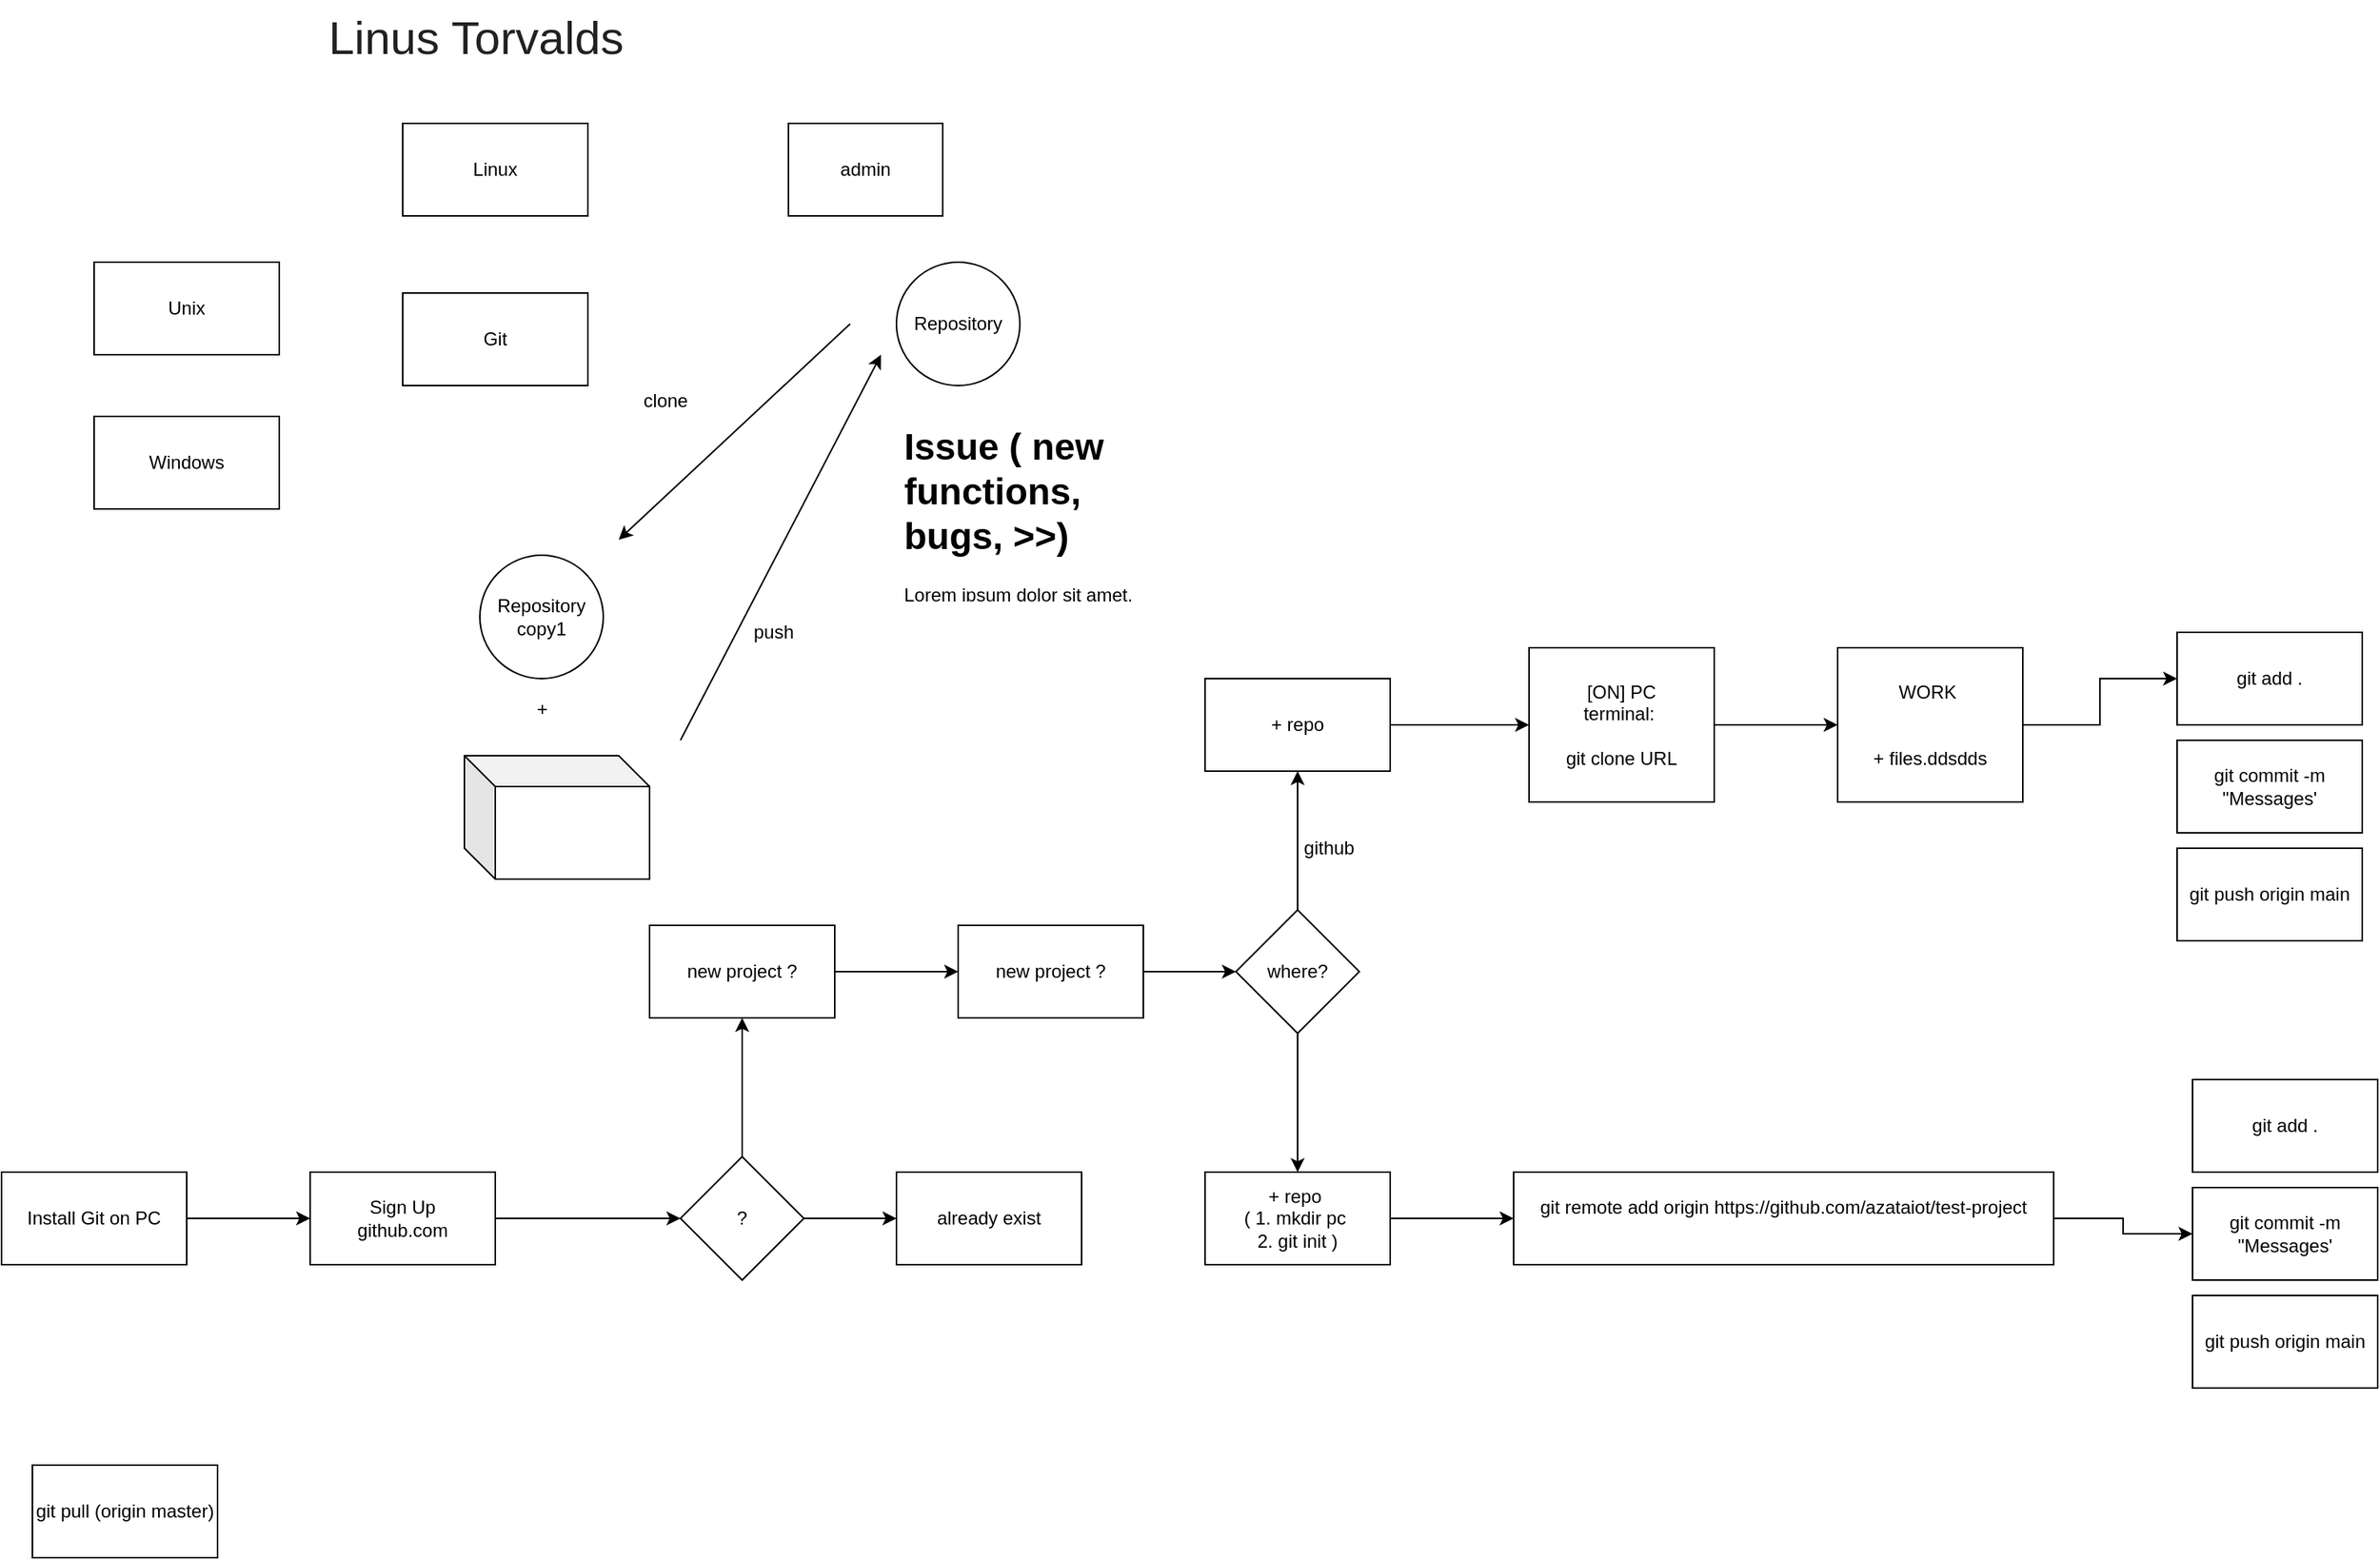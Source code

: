 <mxfile version="14.8.0" type="device"><diagram id="8ylf6y1e98fMfvsC3Goi" name="Page-1"><mxGraphModel dx="936" dy="607" grid="1" gridSize="10" guides="1" tooltips="1" connect="1" arrows="1" fold="1" page="1" pageScale="1" pageWidth="827" pageHeight="1169" math="0" shadow="0"><root><mxCell id="0"/><mxCell id="1" parent="0"/><mxCell id="X9ArMXn0nNrIgnGy2Vq9-1" value="Unix" style="rounded=0;whiteSpace=wrap;html=1;" vertex="1" parent="1"><mxGeometry x="80" y="220" width="120" height="60" as="geometry"/></mxCell><mxCell id="X9ArMXn0nNrIgnGy2Vq9-2" value="Windows" style="rounded=0;whiteSpace=wrap;html=1;" vertex="1" parent="1"><mxGeometry x="80" y="320" width="120" height="60" as="geometry"/></mxCell><mxCell id="X9ArMXn0nNrIgnGy2Vq9-3" value="Linux" style="rounded=0;whiteSpace=wrap;html=1;" vertex="1" parent="1"><mxGeometry x="280" y="130" width="120" height="60" as="geometry"/></mxCell><mxCell id="X9ArMXn0nNrIgnGy2Vq9-4" value="&lt;span style=&quot;color: rgb(32, 33, 36); font-family: &amp;quot;google sans&amp;quot;, arial, sans-serif; font-size: 30px; font-style: normal; font-weight: 400; letter-spacing: normal; text-align: left; text-indent: 0px; text-transform: none; word-spacing: 0px; background-color: rgb(255, 255, 255); display: inline; float: none;&quot;&gt;Linus Torvalds&lt;/span&gt;" style="text;whiteSpace=wrap;html=1;" vertex="1" parent="1"><mxGeometry x="230" y="50" width="220" height="30" as="geometry"/></mxCell><mxCell id="X9ArMXn0nNrIgnGy2Vq9-5" value="Git" style="rounded=0;whiteSpace=wrap;html=1;" vertex="1" parent="1"><mxGeometry x="280" y="240" width="120" height="60" as="geometry"/></mxCell><mxCell id="X9ArMXn0nNrIgnGy2Vq9-8" value="Repository" style="ellipse;whiteSpace=wrap;html=1;aspect=fixed;" vertex="1" parent="1"><mxGeometry x="600" y="220" width="80" height="80" as="geometry"/></mxCell><mxCell id="X9ArMXn0nNrIgnGy2Vq9-9" value="admin" style="rounded=0;whiteSpace=wrap;html=1;" vertex="1" parent="1"><mxGeometry x="530" y="130" width="100" height="60" as="geometry"/></mxCell><mxCell id="X9ArMXn0nNrIgnGy2Vq9-11" value="&lt;h1&gt;Issue ( new functions, bugs, &amp;gt;&amp;gt;)&lt;/h1&gt;&lt;p&gt;Lorem ipsum dolor sit amet, consectetur adipisicing elit, sed do eiusmod tempor incididunt ut labore et dolore magna aliqua.&lt;/p&gt;" style="text;html=1;strokeColor=none;fillColor=none;spacing=5;spacingTop=-20;whiteSpace=wrap;overflow=hidden;rounded=0;" vertex="1" parent="1"><mxGeometry x="600" y="320" width="190" height="120" as="geometry"/></mxCell><mxCell id="X9ArMXn0nNrIgnGy2Vq9-15" value="" style="endArrow=classic;html=1;" edge="1" parent="1"><mxGeometry width="50" height="50" relative="1" as="geometry"><mxPoint x="570" y="260" as="sourcePoint"/><mxPoint x="420" y="400" as="targetPoint"/></mxGeometry></mxCell><mxCell id="X9ArMXn0nNrIgnGy2Vq9-16" value="clone" style="text;html=1;align=center;verticalAlign=middle;resizable=0;points=[];autosize=1;strokeColor=none;" vertex="1" parent="1"><mxGeometry x="430" y="300" width="40" height="20" as="geometry"/></mxCell><mxCell id="X9ArMXn0nNrIgnGy2Vq9-18" value="" style="group" vertex="1" connectable="0" parent="1"><mxGeometry x="320" y="410" width="120" height="210" as="geometry"/></mxCell><mxCell id="X9ArMXn0nNrIgnGy2Vq9-10" value="Repository copy1" style="ellipse;whiteSpace=wrap;html=1;aspect=fixed;" vertex="1" parent="X9ArMXn0nNrIgnGy2Vq9-18"><mxGeometry x="10" width="80" height="80" as="geometry"/></mxCell><mxCell id="X9ArMXn0nNrIgnGy2Vq9-12" value="" style="shape=cube;whiteSpace=wrap;html=1;boundedLbl=1;backgroundOutline=1;darkOpacity=0.05;darkOpacity2=0.1;" vertex="1" parent="X9ArMXn0nNrIgnGy2Vq9-18"><mxGeometry y="130" width="120" height="80" as="geometry"/></mxCell><mxCell id="X9ArMXn0nNrIgnGy2Vq9-14" value="+" style="text;html=1;align=center;verticalAlign=middle;resizable=0;points=[];autosize=1;strokeColor=none;" vertex="1" parent="X9ArMXn0nNrIgnGy2Vq9-18"><mxGeometry x="40" y="90" width="20" height="20" as="geometry"/></mxCell><mxCell id="X9ArMXn0nNrIgnGy2Vq9-20" value="" style="endArrow=classic;html=1;" edge="1" parent="1"><mxGeometry width="50" height="50" relative="1" as="geometry"><mxPoint x="460" y="530" as="sourcePoint"/><mxPoint x="590" y="280" as="targetPoint"/></mxGeometry></mxCell><mxCell id="X9ArMXn0nNrIgnGy2Vq9-21" value="push" style="text;html=1;align=center;verticalAlign=middle;resizable=0;points=[];autosize=1;strokeColor=none;" vertex="1" parent="1"><mxGeometry x="500" y="450" width="40" height="20" as="geometry"/></mxCell><mxCell id="X9ArMXn0nNrIgnGy2Vq9-24" value="" style="edgeStyle=orthogonalEdgeStyle;rounded=0;orthogonalLoop=1;jettySize=auto;html=1;" edge="1" parent="1" source="X9ArMXn0nNrIgnGy2Vq9-22" target="X9ArMXn0nNrIgnGy2Vq9-23"><mxGeometry relative="1" as="geometry"/></mxCell><mxCell id="X9ArMXn0nNrIgnGy2Vq9-22" value="Install Git on PC" style="rounded=0;whiteSpace=wrap;html=1;" vertex="1" parent="1"><mxGeometry x="20" y="810" width="120" height="60" as="geometry"/></mxCell><mxCell id="X9ArMXn0nNrIgnGy2Vq9-26" value="" style="edgeStyle=orthogonalEdgeStyle;rounded=0;orthogonalLoop=1;jettySize=auto;html=1;" edge="1" parent="1" source="X9ArMXn0nNrIgnGy2Vq9-23"><mxGeometry relative="1" as="geometry"><mxPoint x="460" y="840" as="targetPoint"/></mxGeometry></mxCell><mxCell id="X9ArMXn0nNrIgnGy2Vq9-23" value="Sign Up&lt;br&gt;github.com" style="rounded=0;whiteSpace=wrap;html=1;" vertex="1" parent="1"><mxGeometry x="220" y="810" width="120" height="60" as="geometry"/></mxCell><mxCell id="X9ArMXn0nNrIgnGy2Vq9-29" value="" style="edgeStyle=orthogonalEdgeStyle;rounded=0;orthogonalLoop=1;jettySize=auto;html=1;" edge="1" parent="1" source="X9ArMXn0nNrIgnGy2Vq9-27" target="X9ArMXn0nNrIgnGy2Vq9-28"><mxGeometry relative="1" as="geometry"/></mxCell><mxCell id="X9ArMXn0nNrIgnGy2Vq9-31" value="" style="edgeStyle=orthogonalEdgeStyle;rounded=0;orthogonalLoop=1;jettySize=auto;html=1;" edge="1" parent="1" source="X9ArMXn0nNrIgnGy2Vq9-27" target="X9ArMXn0nNrIgnGy2Vq9-30"><mxGeometry relative="1" as="geometry"/></mxCell><mxCell id="X9ArMXn0nNrIgnGy2Vq9-27" value="?" style="rhombus;whiteSpace=wrap;html=1;" vertex="1" parent="1"><mxGeometry x="460" y="800" width="80" height="80" as="geometry"/></mxCell><mxCell id="X9ArMXn0nNrIgnGy2Vq9-33" value="" style="edgeStyle=orthogonalEdgeStyle;rounded=0;orthogonalLoop=1;jettySize=auto;html=1;" edge="1" parent="1" source="X9ArMXn0nNrIgnGy2Vq9-28" target="X9ArMXn0nNrIgnGy2Vq9-32"><mxGeometry relative="1" as="geometry"/></mxCell><mxCell id="X9ArMXn0nNrIgnGy2Vq9-28" value="new project ?" style="whiteSpace=wrap;html=1;" vertex="1" parent="1"><mxGeometry x="440" y="650" width="120" height="60" as="geometry"/></mxCell><mxCell id="X9ArMXn0nNrIgnGy2Vq9-30" value="already exist" style="whiteSpace=wrap;html=1;" vertex="1" parent="1"><mxGeometry x="600" y="810" width="120" height="60" as="geometry"/></mxCell><mxCell id="X9ArMXn0nNrIgnGy2Vq9-35" value="" style="edgeStyle=orthogonalEdgeStyle;rounded=0;orthogonalLoop=1;jettySize=auto;html=1;" edge="1" parent="1" source="X9ArMXn0nNrIgnGy2Vq9-32" target="X9ArMXn0nNrIgnGy2Vq9-34"><mxGeometry relative="1" as="geometry"/></mxCell><mxCell id="X9ArMXn0nNrIgnGy2Vq9-32" value="new project ?" style="whiteSpace=wrap;html=1;" vertex="1" parent="1"><mxGeometry x="640" y="650" width="120" height="60" as="geometry"/></mxCell><mxCell id="X9ArMXn0nNrIgnGy2Vq9-37" value="" style="edgeStyle=orthogonalEdgeStyle;rounded=0;orthogonalLoop=1;jettySize=auto;html=1;" edge="1" parent="1" source="X9ArMXn0nNrIgnGy2Vq9-34" target="X9ArMXn0nNrIgnGy2Vq9-36"><mxGeometry relative="1" as="geometry"/></mxCell><mxCell id="X9ArMXn0nNrIgnGy2Vq9-49" value="" style="edgeStyle=orthogonalEdgeStyle;rounded=0;orthogonalLoop=1;jettySize=auto;html=1;" edge="1" parent="1" source="X9ArMXn0nNrIgnGy2Vq9-34" target="X9ArMXn0nNrIgnGy2Vq9-48"><mxGeometry relative="1" as="geometry"/></mxCell><mxCell id="X9ArMXn0nNrIgnGy2Vq9-34" value="where?" style="rhombus;whiteSpace=wrap;html=1;" vertex="1" parent="1"><mxGeometry x="820" y="640" width="80" height="80" as="geometry"/></mxCell><mxCell id="X9ArMXn0nNrIgnGy2Vq9-40" value="" style="edgeStyle=orthogonalEdgeStyle;rounded=0;orthogonalLoop=1;jettySize=auto;html=1;" edge="1" parent="1" source="X9ArMXn0nNrIgnGy2Vq9-36" target="X9ArMXn0nNrIgnGy2Vq9-39"><mxGeometry relative="1" as="geometry"/></mxCell><mxCell id="X9ArMXn0nNrIgnGy2Vq9-36" value="+ repo" style="whiteSpace=wrap;html=1;" vertex="1" parent="1"><mxGeometry x="800" y="490" width="120" height="60" as="geometry"/></mxCell><mxCell id="X9ArMXn0nNrIgnGy2Vq9-38" value="github" style="text;html=1;align=center;verticalAlign=middle;resizable=0;points=[];autosize=1;strokeColor=none;" vertex="1" parent="1"><mxGeometry x="855" y="590" width="50" height="20" as="geometry"/></mxCell><mxCell id="X9ArMXn0nNrIgnGy2Vq9-42" value="" style="edgeStyle=orthogonalEdgeStyle;rounded=0;orthogonalLoop=1;jettySize=auto;html=1;" edge="1" parent="1" source="X9ArMXn0nNrIgnGy2Vq9-39" target="X9ArMXn0nNrIgnGy2Vq9-41"><mxGeometry relative="1" as="geometry"/></mxCell><mxCell id="X9ArMXn0nNrIgnGy2Vq9-39" value="[ON] PC&lt;br&gt;terminal:&amp;nbsp;&lt;br&gt;&lt;br&gt;git clone URL" style="whiteSpace=wrap;html=1;" vertex="1" parent="1"><mxGeometry x="1010" y="470" width="120" height="100" as="geometry"/></mxCell><mxCell id="X9ArMXn0nNrIgnGy2Vq9-44" value="" style="edgeStyle=orthogonalEdgeStyle;rounded=0;orthogonalLoop=1;jettySize=auto;html=1;" edge="1" parent="1" source="X9ArMXn0nNrIgnGy2Vq9-41" target="X9ArMXn0nNrIgnGy2Vq9-43"><mxGeometry relative="1" as="geometry"/></mxCell><mxCell id="X9ArMXn0nNrIgnGy2Vq9-41" value="WORK&amp;nbsp;&lt;br&gt;&lt;br&gt;&lt;br&gt;+ files.ddsdds" style="whiteSpace=wrap;html=1;" vertex="1" parent="1"><mxGeometry x="1210" y="470" width="120" height="100" as="geometry"/></mxCell><mxCell id="X9ArMXn0nNrIgnGy2Vq9-51" value="" style="edgeStyle=orthogonalEdgeStyle;rounded=0;orthogonalLoop=1;jettySize=auto;html=1;" edge="1" parent="1" source="X9ArMXn0nNrIgnGy2Vq9-48" target="X9ArMXn0nNrIgnGy2Vq9-50"><mxGeometry relative="1" as="geometry"/></mxCell><mxCell id="X9ArMXn0nNrIgnGy2Vq9-48" value="+ repo&amp;nbsp;&lt;br&gt;( 1. mkdir pc&amp;nbsp;&lt;br&gt;2. git init )" style="whiteSpace=wrap;html=1;" vertex="1" parent="1"><mxGeometry x="800" y="810" width="120" height="60" as="geometry"/></mxCell><mxCell id="X9ArMXn0nNrIgnGy2Vq9-57" style="edgeStyle=orthogonalEdgeStyle;rounded=0;orthogonalLoop=1;jettySize=auto;html=1;" edge="1" parent="1" source="X9ArMXn0nNrIgnGy2Vq9-50" target="X9ArMXn0nNrIgnGy2Vq9-55"><mxGeometry relative="1" as="geometry"/></mxCell><mxCell id="X9ArMXn0nNrIgnGy2Vq9-50" value="git remote add origin https://github.com/azataiot/test-project&lt;br&gt;&amp;nbsp;&amp;nbsp;" style="whiteSpace=wrap;html=1;" vertex="1" parent="1"><mxGeometry x="1000" y="810" width="350" height="60" as="geometry"/></mxCell><mxCell id="X9ArMXn0nNrIgnGy2Vq9-52" value="" style="group" vertex="1" connectable="0" parent="1"><mxGeometry x="1430" y="460" width="120" height="200" as="geometry"/></mxCell><mxCell id="X9ArMXn0nNrIgnGy2Vq9-43" value="git add ." style="whiteSpace=wrap;html=1;" vertex="1" parent="X9ArMXn0nNrIgnGy2Vq9-52"><mxGeometry width="120" height="60" as="geometry"/></mxCell><mxCell id="X9ArMXn0nNrIgnGy2Vq9-45" value="git commit -m &quot;Messages'" style="whiteSpace=wrap;html=1;" vertex="1" parent="X9ArMXn0nNrIgnGy2Vq9-52"><mxGeometry y="70" width="120" height="60" as="geometry"/></mxCell><mxCell id="X9ArMXn0nNrIgnGy2Vq9-46" value="git push origin main" style="whiteSpace=wrap;html=1;" vertex="1" parent="X9ArMXn0nNrIgnGy2Vq9-52"><mxGeometry y="140" width="120" height="60" as="geometry"/></mxCell><mxCell id="X9ArMXn0nNrIgnGy2Vq9-53" value="" style="group" vertex="1" connectable="0" parent="1"><mxGeometry x="1440" y="750" width="120" height="200" as="geometry"/></mxCell><mxCell id="X9ArMXn0nNrIgnGy2Vq9-54" value="git add ." style="whiteSpace=wrap;html=1;" vertex="1" parent="X9ArMXn0nNrIgnGy2Vq9-53"><mxGeometry width="120" height="60" as="geometry"/></mxCell><mxCell id="X9ArMXn0nNrIgnGy2Vq9-55" value="git commit -m &quot;Messages'" style="whiteSpace=wrap;html=1;" vertex="1" parent="X9ArMXn0nNrIgnGy2Vq9-53"><mxGeometry y="70" width="120" height="60" as="geometry"/></mxCell><mxCell id="X9ArMXn0nNrIgnGy2Vq9-56" value="git push origin main" style="whiteSpace=wrap;html=1;" vertex="1" parent="X9ArMXn0nNrIgnGy2Vq9-53"><mxGeometry y="140" width="120" height="60" as="geometry"/></mxCell><mxCell id="X9ArMXn0nNrIgnGy2Vq9-58" value="git pull (origin master)" style="rounded=0;whiteSpace=wrap;html=1;" vertex="1" parent="1"><mxGeometry x="40" y="1000" width="120" height="60" as="geometry"/></mxCell></root></mxGraphModel></diagram></mxfile>